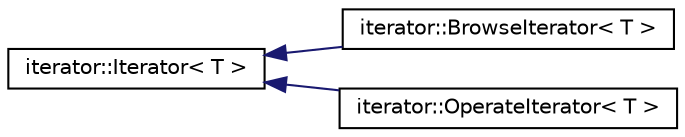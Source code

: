 digraph "Graphical Class Hierarchy"
{
 // LATEX_PDF_SIZE
  edge [fontname="Helvetica",fontsize="10",labelfontname="Helvetica",labelfontsize="10"];
  node [fontname="Helvetica",fontsize="10",shape=record];
  rankdir="LR";
  Node0 [label="iterator::Iterator\< T \>",height=0.2,width=0.4,color="black", fillcolor="white", style="filled",URL="$classiterator_1_1Iterator.html",tooltip=" "];
  Node0 -> Node1 [dir="back",color="midnightblue",fontsize="10",style="solid",fontname="Helvetica"];
  Node1 [label="iterator::BrowseIterator\< T \>",height=0.2,width=0.4,color="black", fillcolor="white", style="filled",URL="$classiterator_1_1BrowseIterator.html",tooltip=" "];
  Node0 -> Node2 [dir="back",color="midnightblue",fontsize="10",style="solid",fontname="Helvetica"];
  Node2 [label="iterator::OperateIterator\< T \>",height=0.2,width=0.4,color="black", fillcolor="white", style="filled",URL="$classiterator_1_1OperateIterator.html",tooltip=" "];
}
